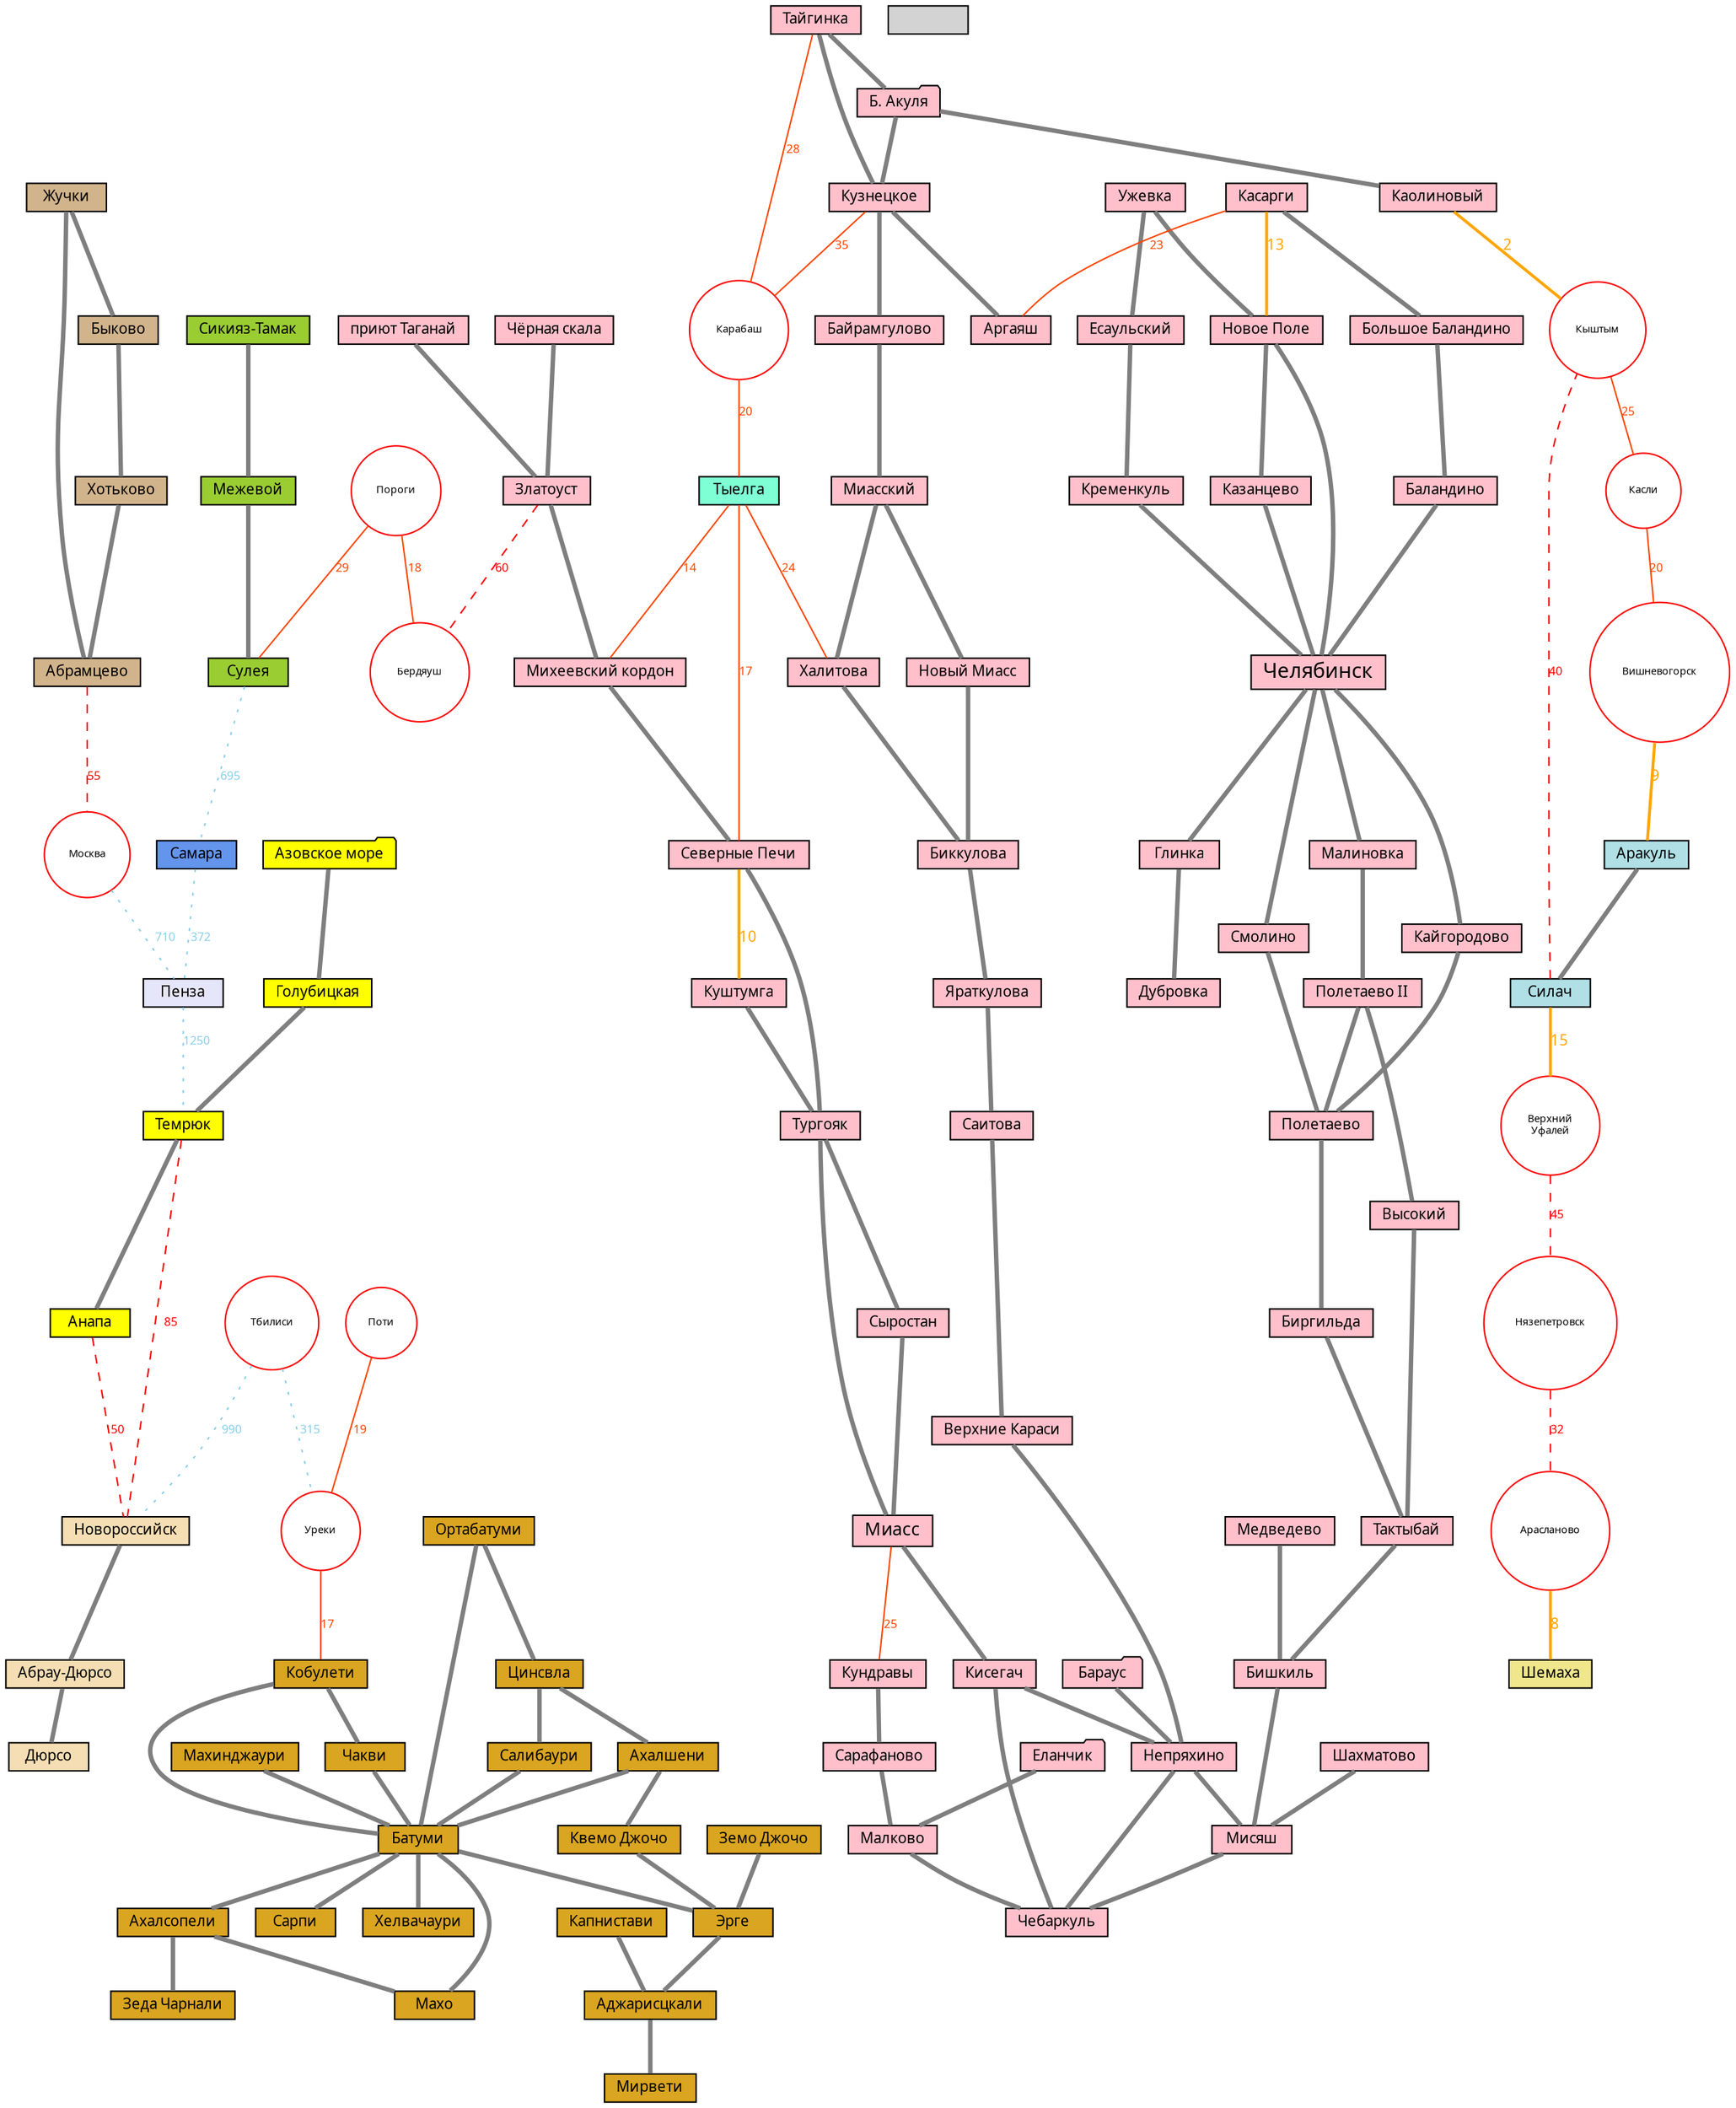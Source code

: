 graph G {
    node [ shape=box, fontsize=10, fontname="Droid Sans", style=filled, height=0.2 ]
    edge [ color=gray50, penwidth=3, fontname="Droid Sans" ]
    graph [ overlap=false ]

    subgraph main {
        node [ fillcolor=pink ]
        Челябинск [ fontsize=14 ]

        "Б. Акуля" [ shape=folder ]
        "Бараус"   [ shape=folder ]
        "Еланчик"  [ shape=folder ]

        Миасс [ fontsize=12 ]
        Челябинск -- Смолино -- Полетаево -- Биргильда -- Тактыбай -- Бишкиль -- Мисяш -- Чебаркуль
        Ужевка -- "Новое Поле" -- Казанцево -- Челябинск
        "Новое Поле" -- Челябинск
        Челябинск -- Глинка -- Дубровка
        Челябинск -- Кайгородово -- Полетаево
        Ужевка -- Есаульский -- Кременкуль -- Челябинск
        Касарги -- "Большое Баландино" -- Баландино -- Челябинск
        Миасс -- Кисегач -- Чебаркуль
        Кисегач -- Непряхино -- Мисяш
        Шахматово -- Мисяш
        Медведево -- Бишкиль
        Челябинск -- Малиновка -- "Полетаево II" -- Высокий -- Тактыбай
        "Полетаево II" -- Полетаево
        "Б. Акуля" -- Кузнецкое -- Байрамгулово -- Миасский -- "Новый Миасс" -- Биккулова -- Яраткулова -- Саитова -- "Верхние Караси" -- Непряхино
        Кундравы -- Сарафаново -- Малково
        Бараус -- Непряхино -- Чебаркуль
        Миасский -- Халитова -- Биккулова
        Еланчик -- Малково -- Чебаркуль
        Тайгинка -- "Б. Акуля" -- Каолиновый
        Тайгинка -- Кузнецкое -- Аргаяш
        "Чёрная скала" -- Златоуст -- "Михеевский кордон" -- "Северные Печи"
        "приют Таганай" -- Златоуст
        "Северные Печи" -- Тургояк -- Миасс
        Куштумга -- Тургояк -- Сыростан -- Миасс
    }

    subgraph north {
        node [ fillcolor=powderblue ]

        Аракуль -- Силач
    }

    subgraph penza {
        node [ fillcolor=lavender ]

        Пенза
    }

    subgraph samara {
        node [ fillcolor=cornflowerblue ]

        Самара
    }

    subgraph shemakha {
        node [ fillcolor=khaki ]

        Шемаха
    }

    subgraph ai {
        node [ fillcolor=yellowgreen ]

        "Сикияз-Тамак" -- Межевой -- Сулея
    }

    subgraph south1 {
        node [ fillcolor=yellow ]
        "Азовское море" [ shape=folder ]
        "Азовское море" -- Голубицкая -- Темрюк -- Анапа
    }

    subgraph south2 {
        node [ fillcolor=wheat ]

        Новороссийск -- "Абрау-Дюрсо" -- Дюрсо
    }

    subgraph georgia {
        node [ fillcolor=goldenrod ]

        Кобулети -- Батуми -- Махо
        Махинджаури -- Батуми -- Сарпи
        Цинсвла -- Салибаури -- Батуми -- Хелвачаури
        Кобулети -- Чакви -- Батуми -- Ахалсопели -- "Зеда Чарнали"
        Ахалсопели -- Махо
        Капнистави -- Аджарисцкали -- Мирвети
        Ортабатуми -- Батуми
        Батуми -- Эрге -- Аджарисцкали
        Ахалшени -- Батуми
        Ортабатуми --Цинсвла -- Ахалшени -- "Квемо Джочо" -- Эрге
        "Земо Джочо" -- Эрге
    }

    subgraph tyelga {
        node [ fillcolor=aquamarine ]

        Тыелга
    }

    subgraph zhuchki {
        node [ fillcolor=tan ]

        Жучки -- Абрамцево
        Жучки -- Быково -- Хотьково -- Абрамцево
    }

    subgraph failed_cities {
        node [ shape="circle",fillcolor="white",color="red",fontsize=7, height=0.1 ]

        Арасланово Бердяуш "Верхний\nУфалей" Вишневогорск Карабаш Касли Кыштым
        Пороги Нязепетровск
        Москва
        Уреки Поти Тбилиси
    }

    subgraph failed {

        // Ближайшие — можно пройти за час
        edge [ color=orange, fontcolor=orange, fontsize=10, penwidth=2 ]
        Каолиновый -- Кыштым [ label=2 ]
        Вишневогорск -- Аракуль  [ label=9 ]
        "Северные Печи" -- Куштумга [ label=10 ]
        Касарги -- "Новое Поле" [ label=13 ]
        Силач -- "Верхний\nУфалей" [ label=15 ]
        Арасланово -- Шемаха [ label=8 ]

        // Ближние
        edge [ color=orangered, fontcolor=orangered, fontsize=8, penwidth=1 ]
        Пороги -- Бердяуш [ label=18 ]
        Миасс -- Кундравы [ label=25 ]
        Касарги -- Аргаяш [ label=23 ]
        Пороги -- Сулея  [ label=29 ]
        Кыштым -- Касли  [ label=25 ]
        Касли -- Вишневогорск [ label=20]
        Тыелга -- "Михеевский кордон" [ label=14 ]
        Тыелга -- "Северные Печи" [ label=17 ]
        Карабаш -- Тыелга [ label=20 ]
        Кузнецкое -- Карабаш [ label=35 ]
        Тайгинка -- Карабаш [ label=28 ]
        Тыелга -- Халитова [ label=24 ]
        Уреки -- Кобулети  [ label=17 ]
        Поти -- Уреки [ label=19 ]

        // Средние — можно пройти за день
        edge [ color=red, fontcolor=red, style="dashed" ]
        Силач -- Кыштым  [ label=40 ]
        Анапа -- Новороссийск [ label=50 ]
        Златоуст -- Бердяуш [ label=60 ]
        Нязепетровск -- Арасланово [ label=32 ]
        "Верхний\nУфалей" -- Нязепетровск [ label=45 ]
        Абрамцево -- Москва [ label=55 ]
        Темрюк -- Новороссийск [ label=85 ]

        // Дальние (от 100 км)
        edge [ color=plum, fontcolor=plum, style="dotted" ]

        // Самые дальние — нереально проехать
        edge [ color=skyblue, fontcolor=skyblue ]
        Тбилиси -- Уреки [ label=315 ]
        Самара -- Пенза [ label=372 ]
        Москва -- Пенза [ label=710 ]
        Сулея -- Самара [ label=695 ]
        Пенза -- Темрюк [ label=1250 ]
        Тбилиси -- Новороссийск [ label=990 ]
    }
}
